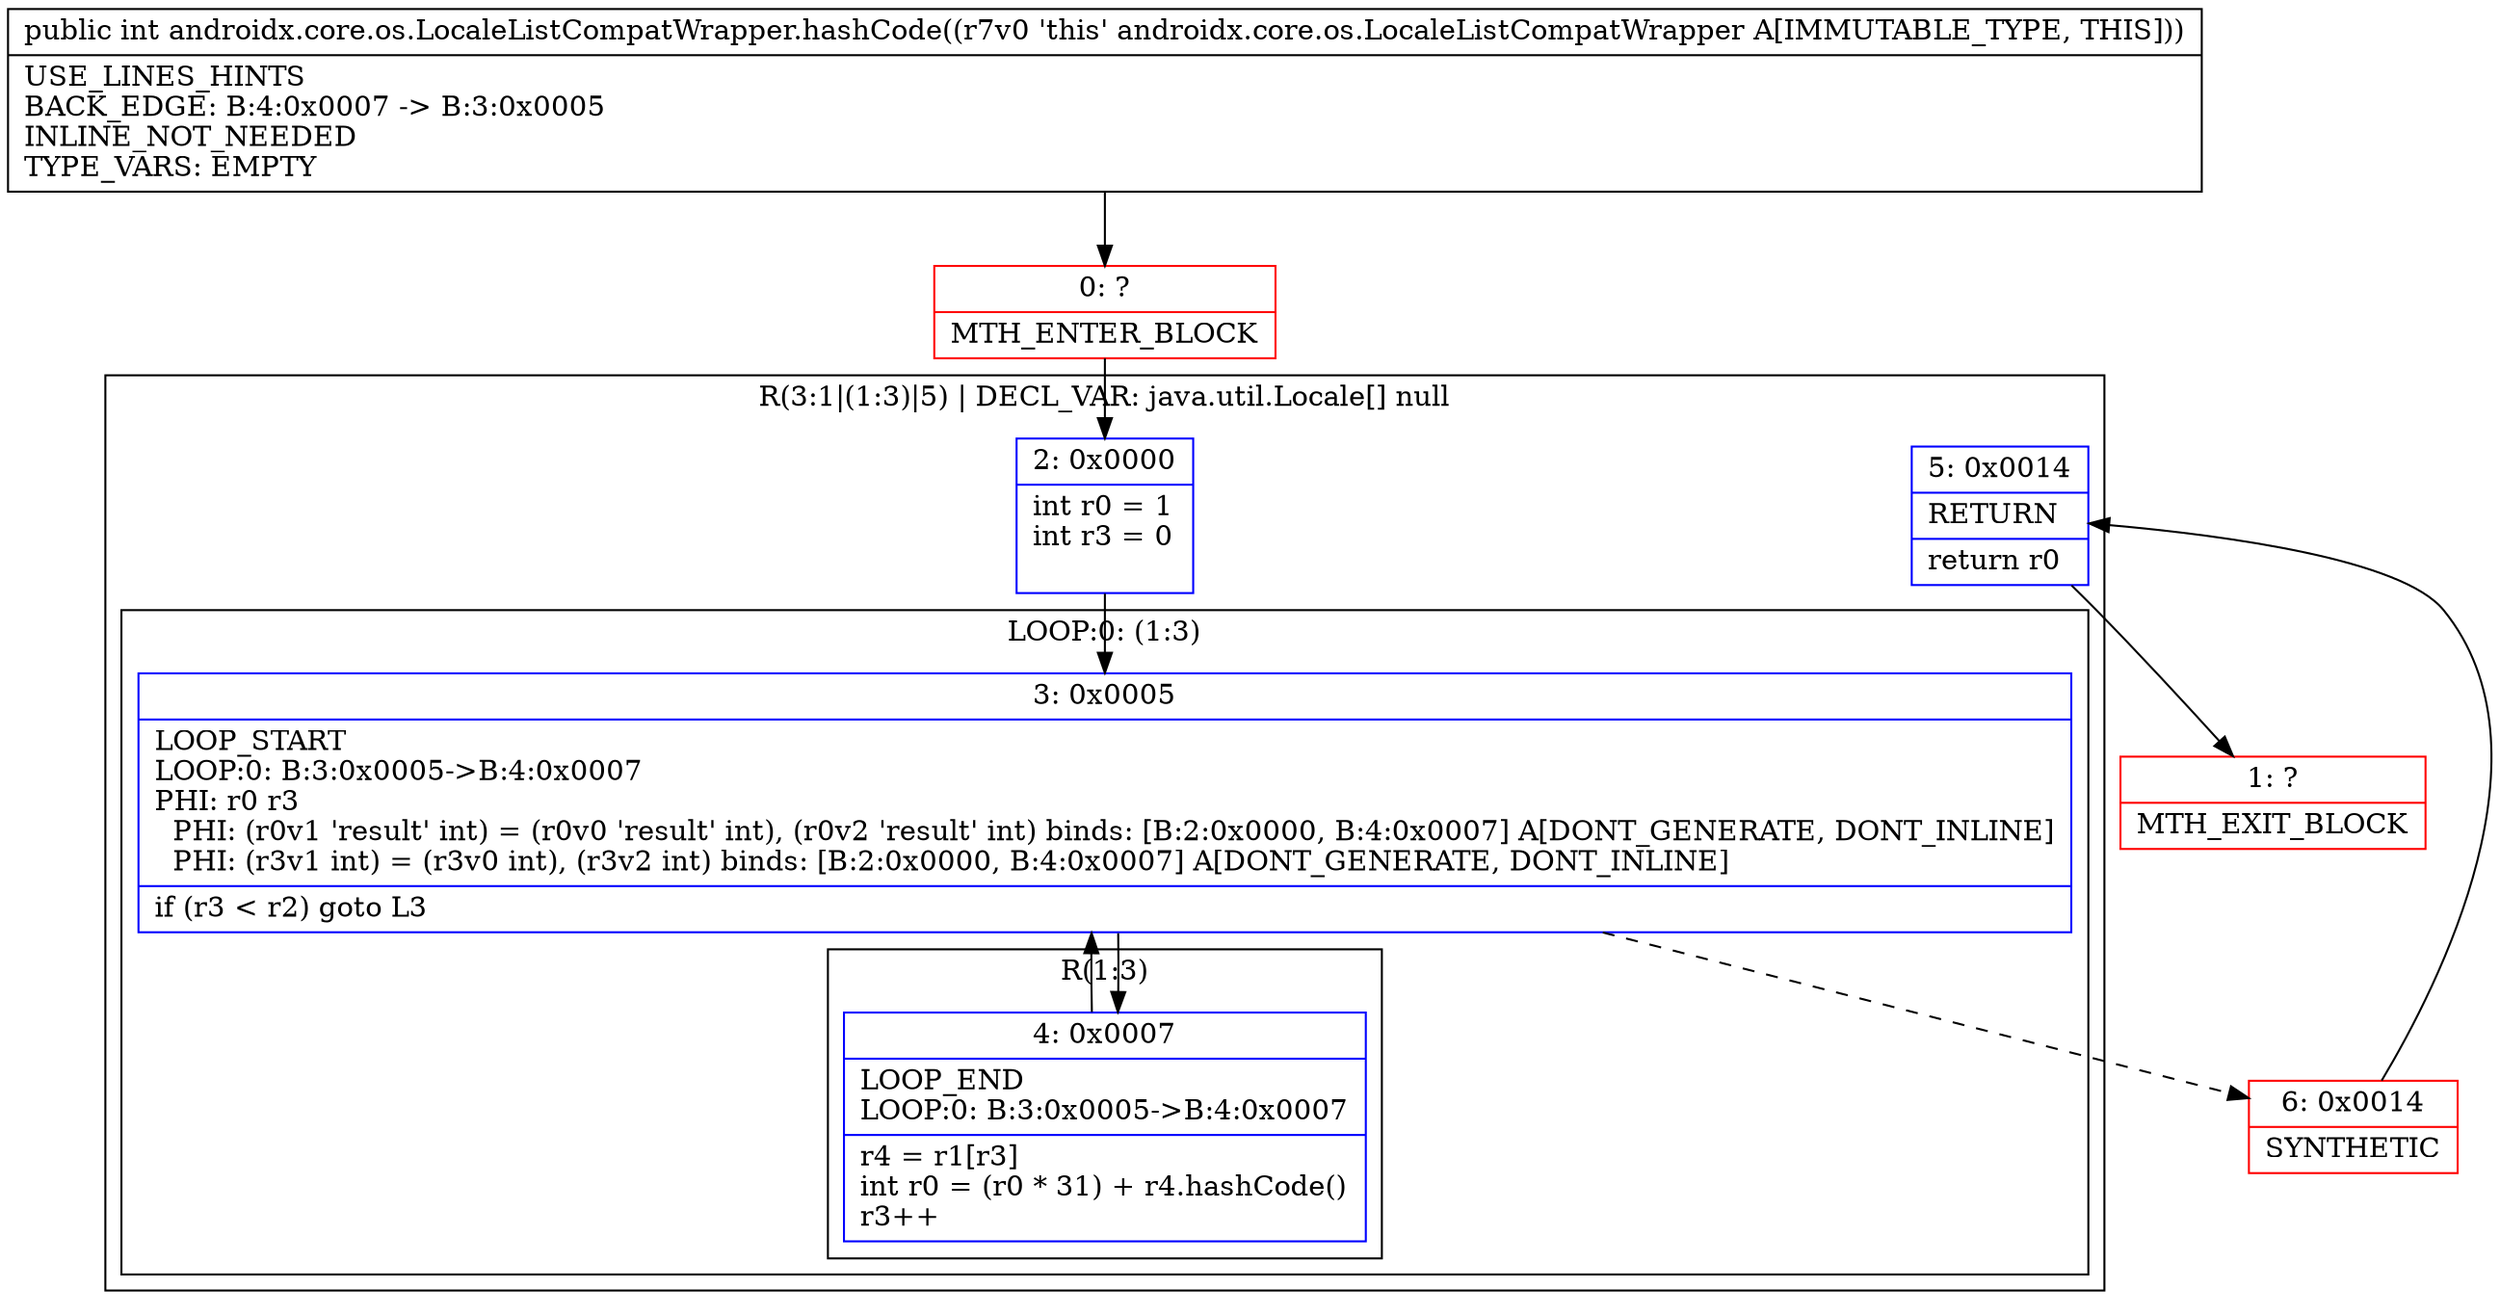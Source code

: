 digraph "CFG forandroidx.core.os.LocaleListCompatWrapper.hashCode()I" {
subgraph cluster_Region_889105407 {
label = "R(3:1|(1:3)|5) | DECL_VAR: java.util.Locale[] null\l";
node [shape=record,color=blue];
Node_2 [shape=record,label="{2\:\ 0x0000|int r0 = 1\lint r3 = 0\l\l}"];
subgraph cluster_LoopRegion_765945446 {
label = "LOOP:0: (1:3)";
node [shape=record,color=blue];
Node_3 [shape=record,label="{3\:\ 0x0005|LOOP_START\lLOOP:0: B:3:0x0005\-\>B:4:0x0007\lPHI: r0 r3 \l  PHI: (r0v1 'result' int) = (r0v0 'result' int), (r0v2 'result' int) binds: [B:2:0x0000, B:4:0x0007] A[DONT_GENERATE, DONT_INLINE]\l  PHI: (r3v1 int) = (r3v0 int), (r3v2 int) binds: [B:2:0x0000, B:4:0x0007] A[DONT_GENERATE, DONT_INLINE]\l|if (r3 \< r2) goto L3\l}"];
subgraph cluster_Region_995720708 {
label = "R(1:3)";
node [shape=record,color=blue];
Node_4 [shape=record,label="{4\:\ 0x0007|LOOP_END\lLOOP:0: B:3:0x0005\-\>B:4:0x0007\l|r4 = r1[r3]\lint r0 = (r0 * 31) + r4.hashCode()\lr3++\l}"];
}
}
Node_5 [shape=record,label="{5\:\ 0x0014|RETURN\l|return r0\l}"];
}
Node_0 [shape=record,color=red,label="{0\:\ ?|MTH_ENTER_BLOCK\l}"];
Node_6 [shape=record,color=red,label="{6\:\ 0x0014|SYNTHETIC\l}"];
Node_1 [shape=record,color=red,label="{1\:\ ?|MTH_EXIT_BLOCK\l}"];
MethodNode[shape=record,label="{public int androidx.core.os.LocaleListCompatWrapper.hashCode((r7v0 'this' androidx.core.os.LocaleListCompatWrapper A[IMMUTABLE_TYPE, THIS]))  | USE_LINES_HINTS\lBACK_EDGE: B:4:0x0007 \-\> B:3:0x0005\lINLINE_NOT_NEEDED\lTYPE_VARS: EMPTY\l}"];
MethodNode -> Node_0;Node_2 -> Node_3;
Node_3 -> Node_4;
Node_3 -> Node_6[style=dashed];
Node_4 -> Node_3;
Node_5 -> Node_1;
Node_0 -> Node_2;
Node_6 -> Node_5;
}


